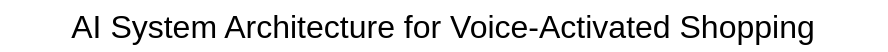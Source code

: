 <mxfile version="23.1.6" type="github">
  <diagram name="Page-1" id="mxUbVPvC9f61Po6Z0gtP">
    <mxGraphModel dx="1083" dy="753" grid="0" gridSize="10" guides="1" tooltips="1" connect="1" arrows="1" fold="1" page="0" pageScale="1" pageWidth="850" pageHeight="1100" math="0" shadow="0">
      <root>
        <mxCell id="0" />
        <mxCell id="1" parent="0" />
        <mxCell id="ob2jQqNxLkis66Fb6P0S-1" value="AI System Architecture for Voice-Activated Shopping" style="text;strokeColor=none;fillColor=none;html=1;align=center;verticalAlign=middle;whiteSpace=wrap;rounded=0;fontSize=16;" vertex="1" parent="1">
          <mxGeometry x="-24" y="-305" width="443" height="25" as="geometry" />
        </mxCell>
      </root>
    </mxGraphModel>
  </diagram>
</mxfile>
